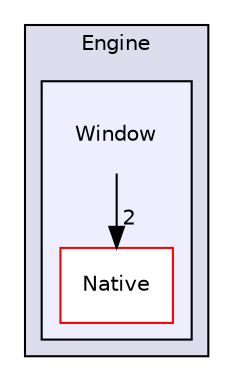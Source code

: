 digraph "Source/Engine/Window" {
  compound=true
  node [ fontsize="10", fontname="Helvetica"];
  edge [ labelfontsize="10", labelfontname="Helvetica"];
  subgraph clusterdir_5405398c23c020946029b9f4e6e04094 {
    graph [ bgcolor="#ddddee", pencolor="black", label="Engine" fontname="Helvetica", fontsize="10", URL="dir_5405398c23c020946029b9f4e6e04094.html"]
  subgraph clusterdir_6249dbc872e1df93bb88af11b73463dc {
    graph [ bgcolor="#eeeeff", pencolor="black", label="" URL="dir_6249dbc872e1df93bb88af11b73463dc.html"];
    dir_6249dbc872e1df93bb88af11b73463dc [shape=plaintext label="Window"];
    dir_5d8e0a0d1fe8130b0330cf2937d21a89 [shape=box label="Native" color="red" fillcolor="white" style="filled" URL="dir_5d8e0a0d1fe8130b0330cf2937d21a89.html"];
  }
  }
  dir_6249dbc872e1df93bb88af11b73463dc->dir_5d8e0a0d1fe8130b0330cf2937d21a89 [headlabel="2", labeldistance=1.5 headhref="dir_000008_000009.html"];
}
